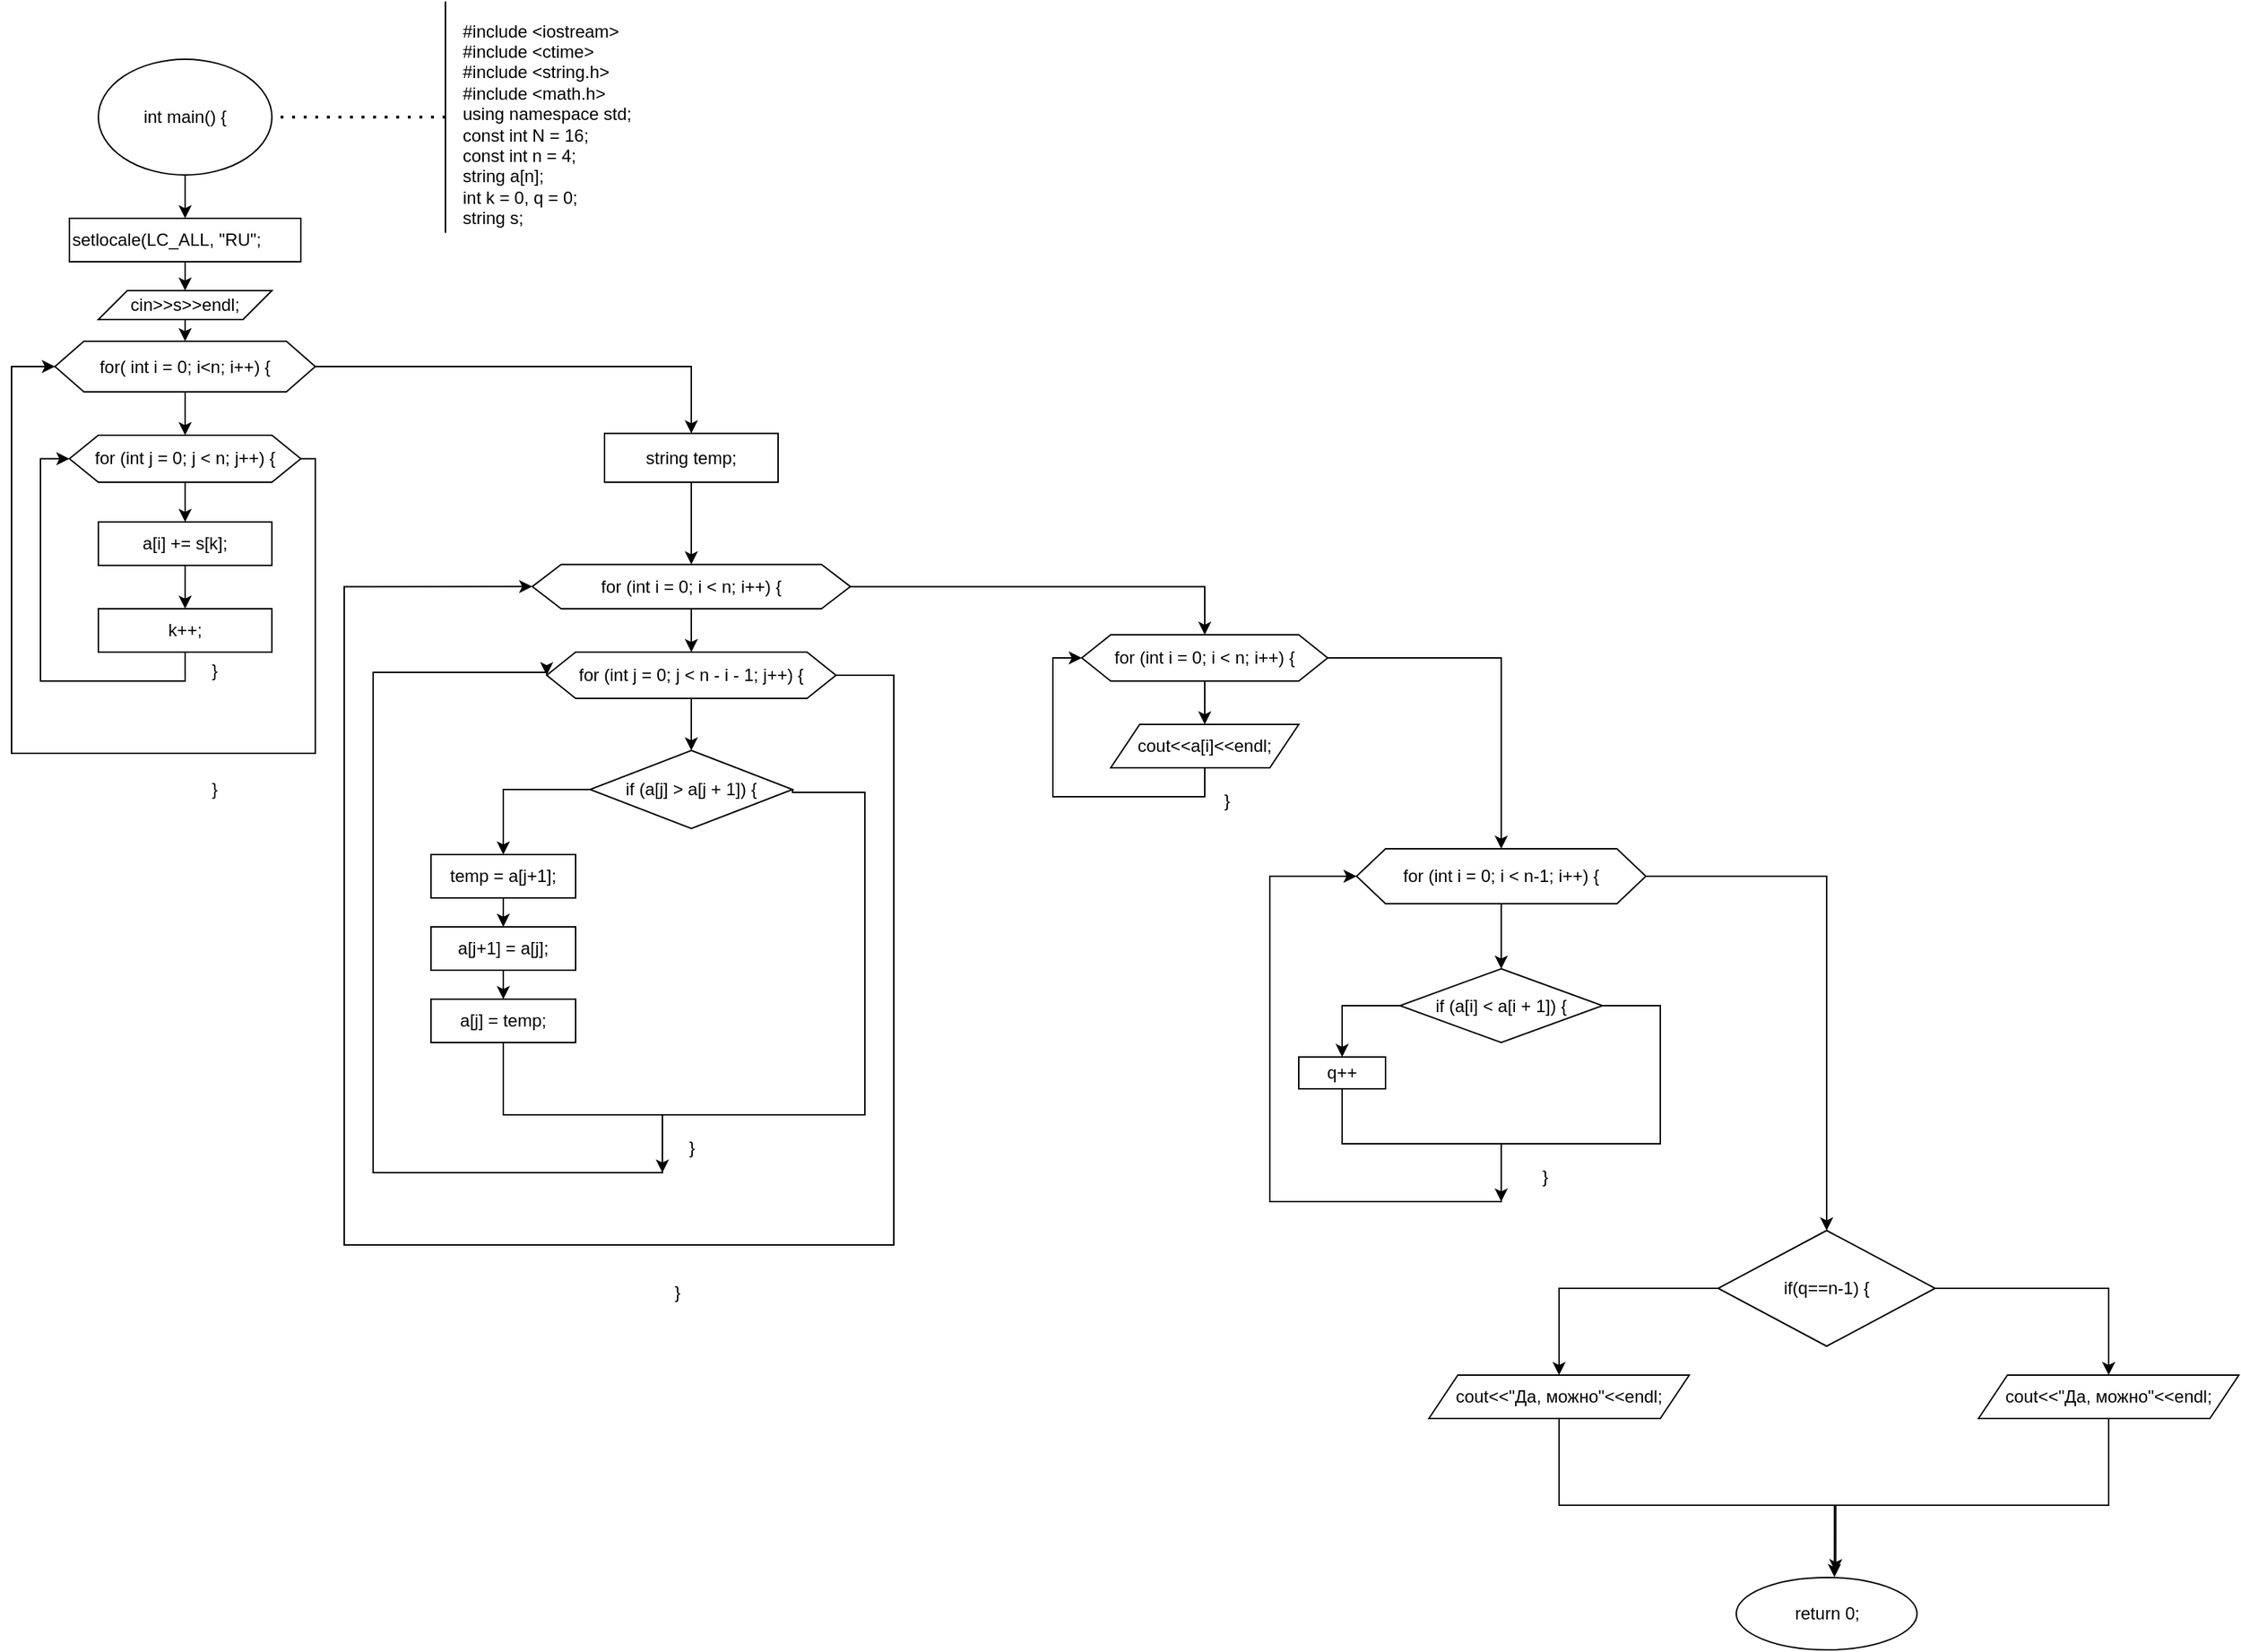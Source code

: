 <mxfile version="23.0.2" type="device">
  <diagram id="C5RBs43oDa-KdzZeNtuy" name="Page-1">
    <mxGraphModel dx="2320" dy="2363" grid="1" gridSize="10" guides="1" tooltips="1" connect="1" arrows="1" fold="1" page="1" pageScale="1" pageWidth="1654" pageHeight="2336" math="0" shadow="0">
      <root>
        <mxCell id="WIyWlLk6GJQsqaUBKTNV-0" />
        <mxCell id="WIyWlLk6GJQsqaUBKTNV-1" parent="WIyWlLk6GJQsqaUBKTNV-0" />
        <mxCell id="S0UzbQSVPuVSwJgixBUH-5" style="edgeStyle=orthogonalEdgeStyle;rounded=0;orthogonalLoop=1;jettySize=auto;html=1;exitX=0.5;exitY=1;exitDx=0;exitDy=0;entryX=0.5;entryY=0;entryDx=0;entryDy=0;" edge="1" parent="WIyWlLk6GJQsqaUBKTNV-1" source="S0UzbQSVPuVSwJgixBUH-0" target="S0UzbQSVPuVSwJgixBUH-4">
          <mxGeometry relative="1" as="geometry" />
        </mxCell>
        <mxCell id="S0UzbQSVPuVSwJgixBUH-0" value="int main() {" style="ellipse;whiteSpace=wrap;html=1;" vertex="1" parent="WIyWlLk6GJQsqaUBKTNV-1">
          <mxGeometry x="80" y="40" width="120" height="80" as="geometry" />
        </mxCell>
        <mxCell id="S0UzbQSVPuVSwJgixBUH-1" value="" style="endArrow=none;dashed=1;html=1;dashPattern=1 3;strokeWidth=2;rounded=0;entryX=1;entryY=0.5;entryDx=0;entryDy=0;" edge="1" parent="WIyWlLk6GJQsqaUBKTNV-1" target="S0UzbQSVPuVSwJgixBUH-0">
          <mxGeometry width="50" height="50" relative="1" as="geometry">
            <mxPoint x="320" y="80" as="sourcePoint" />
            <mxPoint x="130" y="400" as="targetPoint" />
          </mxGeometry>
        </mxCell>
        <mxCell id="S0UzbQSVPuVSwJgixBUH-2" value="" style="endArrow=none;html=1;rounded=0;" edge="1" parent="WIyWlLk6GJQsqaUBKTNV-1">
          <mxGeometry width="50" height="50" relative="1" as="geometry">
            <mxPoint x="320" y="160" as="sourcePoint" />
            <mxPoint x="320" as="targetPoint" />
          </mxGeometry>
        </mxCell>
        <mxCell id="S0UzbQSVPuVSwJgixBUH-3" value="&lt;div&gt;#include &amp;lt;iostream&amp;gt;&lt;/div&gt;&lt;div&gt;#include &amp;lt;ctime&amp;gt;&lt;/div&gt;&lt;div&gt;#include &amp;lt;string.h&amp;gt;&lt;/div&gt;&lt;div&gt;#include &amp;lt;math.h&amp;gt;&lt;/div&gt;&lt;div&gt;using namespace std;&lt;/div&gt;&lt;div&gt;const int N = 16;&lt;/div&gt;&lt;div&gt;const int n = 4;&lt;/div&gt;&lt;div&gt;string a[n];&lt;/div&gt;&lt;div&gt;int k = 0, q = 0;&lt;/div&gt;&lt;div&gt;string s;&lt;/div&gt;" style="text;html=1;align=left;verticalAlign=middle;resizable=0;points=[];autosize=1;strokeColor=none;fillColor=none;" vertex="1" parent="WIyWlLk6GJQsqaUBKTNV-1">
          <mxGeometry x="330" y="5" width="140" height="160" as="geometry" />
        </mxCell>
        <mxCell id="S0UzbQSVPuVSwJgixBUH-41" style="edgeStyle=orthogonalEdgeStyle;rounded=0;orthogonalLoop=1;jettySize=auto;html=1;exitX=0.5;exitY=1;exitDx=0;exitDy=0;entryX=0.5;entryY=0;entryDx=0;entryDy=0;" edge="1" parent="WIyWlLk6GJQsqaUBKTNV-1" source="S0UzbQSVPuVSwJgixBUH-4" target="S0UzbQSVPuVSwJgixBUH-40">
          <mxGeometry relative="1" as="geometry" />
        </mxCell>
        <mxCell id="S0UzbQSVPuVSwJgixBUH-4" value="setlocale(LC_ALL, &quot;RU&quot;;" style="rounded=0;whiteSpace=wrap;html=1;align=left;" vertex="1" parent="WIyWlLk6GJQsqaUBKTNV-1">
          <mxGeometry x="60" y="150" width="160" height="30" as="geometry" />
        </mxCell>
        <mxCell id="S0UzbQSVPuVSwJgixBUH-9" value="" style="edgeStyle=orthogonalEdgeStyle;rounded=0;orthogonalLoop=1;jettySize=auto;html=1;" edge="1" parent="WIyWlLk6GJQsqaUBKTNV-1" source="S0UzbQSVPuVSwJgixBUH-6" target="S0UzbQSVPuVSwJgixBUH-8">
          <mxGeometry relative="1" as="geometry" />
        </mxCell>
        <mxCell id="S0UzbQSVPuVSwJgixBUH-20" value="" style="edgeStyle=orthogonalEdgeStyle;rounded=0;orthogonalLoop=1;jettySize=auto;html=1;" edge="1" parent="WIyWlLk6GJQsqaUBKTNV-1" source="S0UzbQSVPuVSwJgixBUH-6" target="S0UzbQSVPuVSwJgixBUH-19">
          <mxGeometry relative="1" as="geometry" />
        </mxCell>
        <mxCell id="S0UzbQSVPuVSwJgixBUH-6" value="for( int i = 0; i&amp;lt;n; i++) {" style="shape=hexagon;perimeter=hexagonPerimeter2;whiteSpace=wrap;html=1;fixedSize=1;align=center;rounded=0;" vertex="1" parent="WIyWlLk6GJQsqaUBKTNV-1">
          <mxGeometry x="50" y="235" width="180" height="35" as="geometry" />
        </mxCell>
        <mxCell id="S0UzbQSVPuVSwJgixBUH-11" value="" style="edgeStyle=orthogonalEdgeStyle;rounded=0;orthogonalLoop=1;jettySize=auto;html=1;" edge="1" parent="WIyWlLk6GJQsqaUBKTNV-1" source="S0UzbQSVPuVSwJgixBUH-8" target="S0UzbQSVPuVSwJgixBUH-10">
          <mxGeometry relative="1" as="geometry" />
        </mxCell>
        <mxCell id="S0UzbQSVPuVSwJgixBUH-16" style="edgeStyle=orthogonalEdgeStyle;rounded=0;orthogonalLoop=1;jettySize=auto;html=1;entryX=0;entryY=0.5;entryDx=0;entryDy=0;" edge="1" parent="WIyWlLk6GJQsqaUBKTNV-1" source="S0UzbQSVPuVSwJgixBUH-8" target="S0UzbQSVPuVSwJgixBUH-6">
          <mxGeometry relative="1" as="geometry">
            <mxPoint x="20" y="520" as="targetPoint" />
            <Array as="points">
              <mxPoint x="230" y="316" />
              <mxPoint x="230" y="520" />
              <mxPoint x="20" y="520" />
              <mxPoint x="20" y="253" />
            </Array>
          </mxGeometry>
        </mxCell>
        <mxCell id="S0UzbQSVPuVSwJgixBUH-8" value="for (int j = 0; j &amp;lt; n; j++) {" style="shape=hexagon;perimeter=hexagonPerimeter2;whiteSpace=wrap;html=1;fixedSize=1;rounded=0;" vertex="1" parent="WIyWlLk6GJQsqaUBKTNV-1">
          <mxGeometry x="60" y="300" width="160" height="32.5" as="geometry" />
        </mxCell>
        <mxCell id="S0UzbQSVPuVSwJgixBUH-13" value="" style="edgeStyle=orthogonalEdgeStyle;rounded=0;orthogonalLoop=1;jettySize=auto;html=1;" edge="1" parent="WIyWlLk6GJQsqaUBKTNV-1" source="S0UzbQSVPuVSwJgixBUH-10" target="S0UzbQSVPuVSwJgixBUH-12">
          <mxGeometry relative="1" as="geometry" />
        </mxCell>
        <mxCell id="S0UzbQSVPuVSwJgixBUH-10" value="a[i] += s[k];" style="whiteSpace=wrap;html=1;rounded=0;" vertex="1" parent="WIyWlLk6GJQsqaUBKTNV-1">
          <mxGeometry x="80" y="360" width="120" height="30" as="geometry" />
        </mxCell>
        <mxCell id="S0UzbQSVPuVSwJgixBUH-14" style="edgeStyle=orthogonalEdgeStyle;rounded=0;orthogonalLoop=1;jettySize=auto;html=1;entryX=0;entryY=0.5;entryDx=0;entryDy=0;" edge="1" parent="WIyWlLk6GJQsqaUBKTNV-1" source="S0UzbQSVPuVSwJgixBUH-12" target="S0UzbQSVPuVSwJgixBUH-8">
          <mxGeometry relative="1" as="geometry">
            <Array as="points">
              <mxPoint x="140" y="470" />
              <mxPoint x="40" y="470" />
              <mxPoint x="40" y="316" />
            </Array>
          </mxGeometry>
        </mxCell>
        <mxCell id="S0UzbQSVPuVSwJgixBUH-12" value="k++;" style="whiteSpace=wrap;html=1;rounded=0;" vertex="1" parent="WIyWlLk6GJQsqaUBKTNV-1">
          <mxGeometry x="80" y="420" width="120" height="30" as="geometry" />
        </mxCell>
        <mxCell id="S0UzbQSVPuVSwJgixBUH-15" value="}" style="text;html=1;align=center;verticalAlign=middle;resizable=0;points=[];autosize=1;strokeColor=none;fillColor=none;" vertex="1" parent="WIyWlLk6GJQsqaUBKTNV-1">
          <mxGeometry x="145" y="448" width="30" height="30" as="geometry" />
        </mxCell>
        <mxCell id="S0UzbQSVPuVSwJgixBUH-18" value="}" style="text;html=1;align=center;verticalAlign=middle;resizable=0;points=[];autosize=1;strokeColor=none;fillColor=none;" vertex="1" parent="WIyWlLk6GJQsqaUBKTNV-1">
          <mxGeometry x="145" y="530" width="30" height="30" as="geometry" />
        </mxCell>
        <mxCell id="S0UzbQSVPuVSwJgixBUH-22" value="" style="edgeStyle=orthogonalEdgeStyle;rounded=0;orthogonalLoop=1;jettySize=auto;html=1;" edge="1" parent="WIyWlLk6GJQsqaUBKTNV-1" source="S0UzbQSVPuVSwJgixBUH-19" target="S0UzbQSVPuVSwJgixBUH-21">
          <mxGeometry relative="1" as="geometry" />
        </mxCell>
        <mxCell id="S0UzbQSVPuVSwJgixBUH-19" value="string temp;" style="whiteSpace=wrap;html=1;rounded=0;" vertex="1" parent="WIyWlLk6GJQsqaUBKTNV-1">
          <mxGeometry x="430" y="298.75" width="120" height="33.75" as="geometry" />
        </mxCell>
        <mxCell id="S0UzbQSVPuVSwJgixBUH-24" value="" style="edgeStyle=orthogonalEdgeStyle;rounded=0;orthogonalLoop=1;jettySize=auto;html=1;" edge="1" parent="WIyWlLk6GJQsqaUBKTNV-1" source="S0UzbQSVPuVSwJgixBUH-21" target="S0UzbQSVPuVSwJgixBUH-23">
          <mxGeometry relative="1" as="geometry" />
        </mxCell>
        <mxCell id="S0UzbQSVPuVSwJgixBUH-44" value="" style="edgeStyle=orthogonalEdgeStyle;rounded=0;orthogonalLoop=1;jettySize=auto;html=1;" edge="1" parent="WIyWlLk6GJQsqaUBKTNV-1" source="S0UzbQSVPuVSwJgixBUH-21" target="S0UzbQSVPuVSwJgixBUH-43">
          <mxGeometry relative="1" as="geometry" />
        </mxCell>
        <mxCell id="S0UzbQSVPuVSwJgixBUH-21" value="for (int i = 0; i &amp;lt; n; i++) {" style="shape=hexagon;perimeter=hexagonPerimeter2;whiteSpace=wrap;html=1;fixedSize=1;rounded=0;" vertex="1" parent="WIyWlLk6GJQsqaUBKTNV-1">
          <mxGeometry x="380" y="389.37" width="220" height="30.63" as="geometry" />
        </mxCell>
        <mxCell id="S0UzbQSVPuVSwJgixBUH-26" value="" style="edgeStyle=orthogonalEdgeStyle;rounded=0;orthogonalLoop=1;jettySize=auto;html=1;" edge="1" parent="WIyWlLk6GJQsqaUBKTNV-1" source="S0UzbQSVPuVSwJgixBUH-23" target="S0UzbQSVPuVSwJgixBUH-25">
          <mxGeometry relative="1" as="geometry" />
        </mxCell>
        <mxCell id="S0UzbQSVPuVSwJgixBUH-37" style="edgeStyle=orthogonalEdgeStyle;rounded=0;orthogonalLoop=1;jettySize=auto;html=1;entryX=0;entryY=0.5;entryDx=0;entryDy=0;" edge="1" parent="WIyWlLk6GJQsqaUBKTNV-1" source="S0UzbQSVPuVSwJgixBUH-23" target="S0UzbQSVPuVSwJgixBUH-21">
          <mxGeometry relative="1" as="geometry">
            <Array as="points">
              <mxPoint x="630" y="466" />
              <mxPoint x="630" y="860" />
              <mxPoint x="250" y="860" />
              <mxPoint x="250" y="405" />
            </Array>
          </mxGeometry>
        </mxCell>
        <mxCell id="S0UzbQSVPuVSwJgixBUH-23" value="for (int j = 0; j &amp;lt; n - i - 1; j++) {" style="shape=hexagon;perimeter=hexagonPerimeter2;whiteSpace=wrap;html=1;fixedSize=1;rounded=0;" vertex="1" parent="WIyWlLk6GJQsqaUBKTNV-1">
          <mxGeometry x="390" y="450" width="200" height="32" as="geometry" />
        </mxCell>
        <mxCell id="S0UzbQSVPuVSwJgixBUH-28" value="" style="edgeStyle=orthogonalEdgeStyle;rounded=0;orthogonalLoop=1;jettySize=auto;html=1;entryX=0.5;entryY=0;entryDx=0;entryDy=0;" edge="1" parent="WIyWlLk6GJQsqaUBKTNV-1" source="S0UzbQSVPuVSwJgixBUH-25" target="S0UzbQSVPuVSwJgixBUH-27">
          <mxGeometry relative="1" as="geometry">
            <mxPoint x="330" y="610" as="targetPoint" />
          </mxGeometry>
        </mxCell>
        <mxCell id="S0UzbQSVPuVSwJgixBUH-33" style="edgeStyle=orthogonalEdgeStyle;rounded=0;orthogonalLoop=1;jettySize=auto;html=1;exitX=1;exitY=0.5;exitDx=0;exitDy=0;" edge="1" parent="WIyWlLk6GJQsqaUBKTNV-1" source="S0UzbQSVPuVSwJgixBUH-25">
          <mxGeometry relative="1" as="geometry">
            <mxPoint x="470" y="810" as="targetPoint" />
            <mxPoint x="560" y="550" as="sourcePoint" />
            <Array as="points">
              <mxPoint x="560" y="547" />
              <mxPoint x="610" y="547" />
              <mxPoint x="610" y="770" />
              <mxPoint x="470" y="770" />
            </Array>
          </mxGeometry>
        </mxCell>
        <mxCell id="S0UzbQSVPuVSwJgixBUH-25" value="if (a[j] &amp;gt; a[j + 1]) {" style="rhombus;whiteSpace=wrap;html=1;rounded=0;" vertex="1" parent="WIyWlLk6GJQsqaUBKTNV-1">
          <mxGeometry x="420" y="518" width="140" height="54" as="geometry" />
        </mxCell>
        <mxCell id="S0UzbQSVPuVSwJgixBUH-30" value="" style="edgeStyle=orthogonalEdgeStyle;rounded=0;orthogonalLoop=1;jettySize=auto;html=1;" edge="1" parent="WIyWlLk6GJQsqaUBKTNV-1" source="S0UzbQSVPuVSwJgixBUH-27" target="S0UzbQSVPuVSwJgixBUH-29">
          <mxGeometry relative="1" as="geometry" />
        </mxCell>
        <mxCell id="S0UzbQSVPuVSwJgixBUH-27" value="temp = a[j+1];" style="whiteSpace=wrap;html=1;rounded=0;" vertex="1" parent="WIyWlLk6GJQsqaUBKTNV-1">
          <mxGeometry x="310" y="590" width="100" height="30" as="geometry" />
        </mxCell>
        <mxCell id="S0UzbQSVPuVSwJgixBUH-32" value="" style="edgeStyle=orthogonalEdgeStyle;rounded=0;orthogonalLoop=1;jettySize=auto;html=1;" edge="1" parent="WIyWlLk6GJQsqaUBKTNV-1" source="S0UzbQSVPuVSwJgixBUH-29" target="S0UzbQSVPuVSwJgixBUH-31">
          <mxGeometry relative="1" as="geometry" />
        </mxCell>
        <mxCell id="S0UzbQSVPuVSwJgixBUH-29" value="a[j+1] = a[j];" style="whiteSpace=wrap;html=1;rounded=0;" vertex="1" parent="WIyWlLk6GJQsqaUBKTNV-1">
          <mxGeometry x="310" y="640" width="100" height="30" as="geometry" />
        </mxCell>
        <mxCell id="S0UzbQSVPuVSwJgixBUH-34" style="edgeStyle=orthogonalEdgeStyle;rounded=0;orthogonalLoop=1;jettySize=auto;html=1;entryX=0;entryY=0.5;entryDx=0;entryDy=0;" edge="1" parent="WIyWlLk6GJQsqaUBKTNV-1" source="S0UzbQSVPuVSwJgixBUH-31" target="S0UzbQSVPuVSwJgixBUH-23">
          <mxGeometry relative="1" as="geometry">
            <mxPoint x="270" y="460" as="targetPoint" />
            <Array as="points">
              <mxPoint x="360" y="770" />
              <mxPoint x="470" y="770" />
              <mxPoint x="470" y="810" />
              <mxPoint x="270" y="810" />
              <mxPoint x="270" y="464" />
              <mxPoint x="390" y="464" />
            </Array>
          </mxGeometry>
        </mxCell>
        <mxCell id="S0UzbQSVPuVSwJgixBUH-31" value="a[j] = temp;" style="whiteSpace=wrap;html=1;rounded=0;" vertex="1" parent="WIyWlLk6GJQsqaUBKTNV-1">
          <mxGeometry x="310" y="690" width="100" height="30" as="geometry" />
        </mxCell>
        <mxCell id="S0UzbQSVPuVSwJgixBUH-35" value="}" style="text;html=1;align=center;verticalAlign=middle;resizable=0;points=[];autosize=1;strokeColor=none;fillColor=none;" vertex="1" parent="WIyWlLk6GJQsqaUBKTNV-1">
          <mxGeometry x="475" y="778" width="30" height="30" as="geometry" />
        </mxCell>
        <mxCell id="S0UzbQSVPuVSwJgixBUH-38" value="}" style="text;html=1;align=center;verticalAlign=middle;resizable=0;points=[];autosize=1;strokeColor=none;fillColor=none;" vertex="1" parent="WIyWlLk6GJQsqaUBKTNV-1">
          <mxGeometry x="465" y="878" width="30" height="30" as="geometry" />
        </mxCell>
        <mxCell id="S0UzbQSVPuVSwJgixBUH-42" style="edgeStyle=orthogonalEdgeStyle;rounded=0;orthogonalLoop=1;jettySize=auto;html=1;exitX=0.5;exitY=1;exitDx=0;exitDy=0;entryX=0.5;entryY=0;entryDx=0;entryDy=0;" edge="1" parent="WIyWlLk6GJQsqaUBKTNV-1" source="S0UzbQSVPuVSwJgixBUH-40" target="S0UzbQSVPuVSwJgixBUH-6">
          <mxGeometry relative="1" as="geometry" />
        </mxCell>
        <mxCell id="S0UzbQSVPuVSwJgixBUH-40" value="cin&amp;gt;&amp;gt;s&amp;gt;&amp;gt;endl;" style="shape=parallelogram;perimeter=parallelogramPerimeter;whiteSpace=wrap;html=1;fixedSize=1;" vertex="1" parent="WIyWlLk6GJQsqaUBKTNV-1">
          <mxGeometry x="80" y="200" width="120" height="20" as="geometry" />
        </mxCell>
        <mxCell id="S0UzbQSVPuVSwJgixBUH-46" value="" style="edgeStyle=orthogonalEdgeStyle;rounded=0;orthogonalLoop=1;jettySize=auto;html=1;entryX=0.5;entryY=0;entryDx=0;entryDy=0;" edge="1" parent="WIyWlLk6GJQsqaUBKTNV-1" source="S0UzbQSVPuVSwJgixBUH-43" target="S0UzbQSVPuVSwJgixBUH-47">
          <mxGeometry relative="1" as="geometry">
            <mxPoint x="845" y="490" as="targetPoint" />
          </mxGeometry>
        </mxCell>
        <mxCell id="S0UzbQSVPuVSwJgixBUH-52" value="" style="edgeStyle=orthogonalEdgeStyle;rounded=0;orthogonalLoop=1;jettySize=auto;html=1;" edge="1" parent="WIyWlLk6GJQsqaUBKTNV-1" source="S0UzbQSVPuVSwJgixBUH-43" target="S0UzbQSVPuVSwJgixBUH-51">
          <mxGeometry relative="1" as="geometry" />
        </mxCell>
        <mxCell id="S0UzbQSVPuVSwJgixBUH-43" value="for (int i = 0; i &amp;lt; n; i++) {" style="shape=hexagon;perimeter=hexagonPerimeter2;whiteSpace=wrap;html=1;fixedSize=1;rounded=0;" vertex="1" parent="WIyWlLk6GJQsqaUBKTNV-1">
          <mxGeometry x="760" y="438.01" width="170" height="32" as="geometry" />
        </mxCell>
        <mxCell id="S0UzbQSVPuVSwJgixBUH-49" style="edgeStyle=orthogonalEdgeStyle;rounded=0;orthogonalLoop=1;jettySize=auto;html=1;entryX=0;entryY=0.5;entryDx=0;entryDy=0;" edge="1" parent="WIyWlLk6GJQsqaUBKTNV-1" source="S0UzbQSVPuVSwJgixBUH-47" target="S0UzbQSVPuVSwJgixBUH-43">
          <mxGeometry relative="1" as="geometry">
            <Array as="points">
              <mxPoint x="845" y="550" />
              <mxPoint x="740" y="550" />
              <mxPoint x="740" y="454" />
            </Array>
          </mxGeometry>
        </mxCell>
        <mxCell id="S0UzbQSVPuVSwJgixBUH-47" value="cout&amp;lt;&amp;lt;a[i]&amp;lt;&amp;lt;endl;" style="shape=parallelogram;perimeter=parallelogramPerimeter;whiteSpace=wrap;html=1;fixedSize=1;" vertex="1" parent="WIyWlLk6GJQsqaUBKTNV-1">
          <mxGeometry x="780" y="500" width="130" height="30" as="geometry" />
        </mxCell>
        <mxCell id="S0UzbQSVPuVSwJgixBUH-50" value="}" style="text;html=1;align=center;verticalAlign=middle;resizable=0;points=[];autosize=1;strokeColor=none;fillColor=none;" vertex="1" parent="WIyWlLk6GJQsqaUBKTNV-1">
          <mxGeometry x="845" y="538" width="30" height="30" as="geometry" />
        </mxCell>
        <mxCell id="S0UzbQSVPuVSwJgixBUH-54" value="" style="edgeStyle=orthogonalEdgeStyle;rounded=0;orthogonalLoop=1;jettySize=auto;html=1;" edge="1" parent="WIyWlLk6GJQsqaUBKTNV-1" source="S0UzbQSVPuVSwJgixBUH-51" target="S0UzbQSVPuVSwJgixBUH-53">
          <mxGeometry relative="1" as="geometry" />
        </mxCell>
        <mxCell id="S0UzbQSVPuVSwJgixBUH-61" value="" style="edgeStyle=orthogonalEdgeStyle;rounded=0;orthogonalLoop=1;jettySize=auto;html=1;" edge="1" parent="WIyWlLk6GJQsqaUBKTNV-1" source="S0UzbQSVPuVSwJgixBUH-51" target="S0UzbQSVPuVSwJgixBUH-60">
          <mxGeometry relative="1" as="geometry" />
        </mxCell>
        <mxCell id="S0UzbQSVPuVSwJgixBUH-51" value="for (int i = 0; i &amp;lt; n-1; i++) {" style="shape=hexagon;perimeter=hexagonPerimeter2;whiteSpace=wrap;html=1;fixedSize=1;rounded=0;" vertex="1" parent="WIyWlLk6GJQsqaUBKTNV-1">
          <mxGeometry x="950" y="586" width="200" height="38" as="geometry" />
        </mxCell>
        <mxCell id="S0UzbQSVPuVSwJgixBUH-56" value="" style="edgeStyle=orthogonalEdgeStyle;rounded=0;orthogonalLoop=1;jettySize=auto;html=1;" edge="1" parent="WIyWlLk6GJQsqaUBKTNV-1" source="S0UzbQSVPuVSwJgixBUH-53" target="S0UzbQSVPuVSwJgixBUH-55">
          <mxGeometry relative="1" as="geometry" />
        </mxCell>
        <mxCell id="S0UzbQSVPuVSwJgixBUH-58" style="edgeStyle=orthogonalEdgeStyle;rounded=0;orthogonalLoop=1;jettySize=auto;html=1;" edge="1" parent="WIyWlLk6GJQsqaUBKTNV-1" source="S0UzbQSVPuVSwJgixBUH-53">
          <mxGeometry relative="1" as="geometry">
            <mxPoint x="1050" y="830" as="targetPoint" />
            <Array as="points">
              <mxPoint x="1160" y="695" />
              <mxPoint x="1160" y="790" />
              <mxPoint x="1050" y="790" />
            </Array>
          </mxGeometry>
        </mxCell>
        <mxCell id="S0UzbQSVPuVSwJgixBUH-53" value="if (a[i] &amp;lt; a[i + 1]) {" style="rhombus;whiteSpace=wrap;html=1;rounded=0;" vertex="1" parent="WIyWlLk6GJQsqaUBKTNV-1">
          <mxGeometry x="980" y="669" width="140" height="51" as="geometry" />
        </mxCell>
        <mxCell id="S0UzbQSVPuVSwJgixBUH-57" style="edgeStyle=orthogonalEdgeStyle;rounded=0;orthogonalLoop=1;jettySize=auto;html=1;entryX=0;entryY=0.5;entryDx=0;entryDy=0;" edge="1" parent="WIyWlLk6GJQsqaUBKTNV-1" source="S0UzbQSVPuVSwJgixBUH-55" target="S0UzbQSVPuVSwJgixBUH-51">
          <mxGeometry relative="1" as="geometry">
            <mxPoint x="890" y="830" as="targetPoint" />
            <Array as="points">
              <mxPoint x="940" y="790" />
              <mxPoint x="1050" y="790" />
              <mxPoint x="1050" y="830" />
              <mxPoint x="890" y="830" />
              <mxPoint x="890" y="605" />
            </Array>
          </mxGeometry>
        </mxCell>
        <mxCell id="S0UzbQSVPuVSwJgixBUH-55" value="q++" style="whiteSpace=wrap;html=1;rounded=0;" vertex="1" parent="WIyWlLk6GJQsqaUBKTNV-1">
          <mxGeometry x="910" y="730" width="60" height="22" as="geometry" />
        </mxCell>
        <mxCell id="S0UzbQSVPuVSwJgixBUH-59" value="}" style="text;html=1;align=center;verticalAlign=middle;resizable=0;points=[];autosize=1;strokeColor=none;fillColor=none;" vertex="1" parent="WIyWlLk6GJQsqaUBKTNV-1">
          <mxGeometry x="1065" y="798" width="30" height="30" as="geometry" />
        </mxCell>
        <mxCell id="S0UzbQSVPuVSwJgixBUH-66" value="" style="edgeStyle=orthogonalEdgeStyle;rounded=0;orthogonalLoop=1;jettySize=auto;html=1;" edge="1" parent="WIyWlLk6GJQsqaUBKTNV-1" source="S0UzbQSVPuVSwJgixBUH-60" target="S0UzbQSVPuVSwJgixBUH-65">
          <mxGeometry relative="1" as="geometry" />
        </mxCell>
        <mxCell id="S0UzbQSVPuVSwJgixBUH-69" style="edgeStyle=orthogonalEdgeStyle;rounded=0;orthogonalLoop=1;jettySize=auto;html=1;entryX=0.5;entryY=0;entryDx=0;entryDy=0;" edge="1" parent="WIyWlLk6GJQsqaUBKTNV-1" source="S0UzbQSVPuVSwJgixBUH-60" target="S0UzbQSVPuVSwJgixBUH-67">
          <mxGeometry relative="1" as="geometry" />
        </mxCell>
        <mxCell id="S0UzbQSVPuVSwJgixBUH-60" value="if(q==n-1) {" style="rhombus;whiteSpace=wrap;html=1;rounded=0;" vertex="1" parent="WIyWlLk6GJQsqaUBKTNV-1">
          <mxGeometry x="1200" y="850" width="150" height="80" as="geometry" />
        </mxCell>
        <mxCell id="S0UzbQSVPuVSwJgixBUH-71" style="edgeStyle=orthogonalEdgeStyle;rounded=0;orthogonalLoop=1;jettySize=auto;html=1;entryX=0.543;entryY=-0.006;entryDx=0;entryDy=0;entryPerimeter=0;" edge="1" parent="WIyWlLk6GJQsqaUBKTNV-1" source="S0UzbQSVPuVSwJgixBUH-65" target="S0UzbQSVPuVSwJgixBUH-72">
          <mxGeometry relative="1" as="geometry">
            <mxPoint x="1280" y="1110" as="targetPoint" />
            <Array as="points">
              <mxPoint x="1090" y="1040" />
              <mxPoint x="1280" y="1040" />
            </Array>
          </mxGeometry>
        </mxCell>
        <mxCell id="S0UzbQSVPuVSwJgixBUH-65" value="cout&amp;lt;&amp;lt;&quot;Да, можно&quot;&amp;lt;&amp;lt;endl;" style="shape=parallelogram;perimeter=parallelogramPerimeter;whiteSpace=wrap;html=1;fixedSize=1;rounded=0;" vertex="1" parent="WIyWlLk6GJQsqaUBKTNV-1">
          <mxGeometry x="1000" y="950" width="180" height="30" as="geometry" />
        </mxCell>
        <mxCell id="S0UzbQSVPuVSwJgixBUH-67" value="cout&amp;lt;&amp;lt;&quot;Да, можно&quot;&amp;lt;&amp;lt;endl;" style="shape=parallelogram;perimeter=parallelogramPerimeter;whiteSpace=wrap;html=1;fixedSize=1;rounded=0;" vertex="1" parent="WIyWlLk6GJQsqaUBKTNV-1">
          <mxGeometry x="1380" y="950" width="180" height="30" as="geometry" />
        </mxCell>
        <mxCell id="S0UzbQSVPuVSwJgixBUH-72" value="return 0;" style="ellipse;whiteSpace=wrap;html=1;" vertex="1" parent="WIyWlLk6GJQsqaUBKTNV-1">
          <mxGeometry x="1212.5" y="1090" width="125" height="50" as="geometry" />
        </mxCell>
        <mxCell id="S0UzbQSVPuVSwJgixBUH-73" style="edgeStyle=orthogonalEdgeStyle;rounded=0;orthogonalLoop=1;jettySize=auto;html=1;entryX=0.55;entryY=-0.074;entryDx=0;entryDy=0;entryPerimeter=0;" edge="1" parent="WIyWlLk6GJQsqaUBKTNV-1" source="S0UzbQSVPuVSwJgixBUH-67" target="S0UzbQSVPuVSwJgixBUH-72">
          <mxGeometry relative="1" as="geometry">
            <Array as="points">
              <mxPoint x="1470" y="1040" />
              <mxPoint x="1281" y="1040" />
            </Array>
          </mxGeometry>
        </mxCell>
      </root>
    </mxGraphModel>
  </diagram>
</mxfile>
